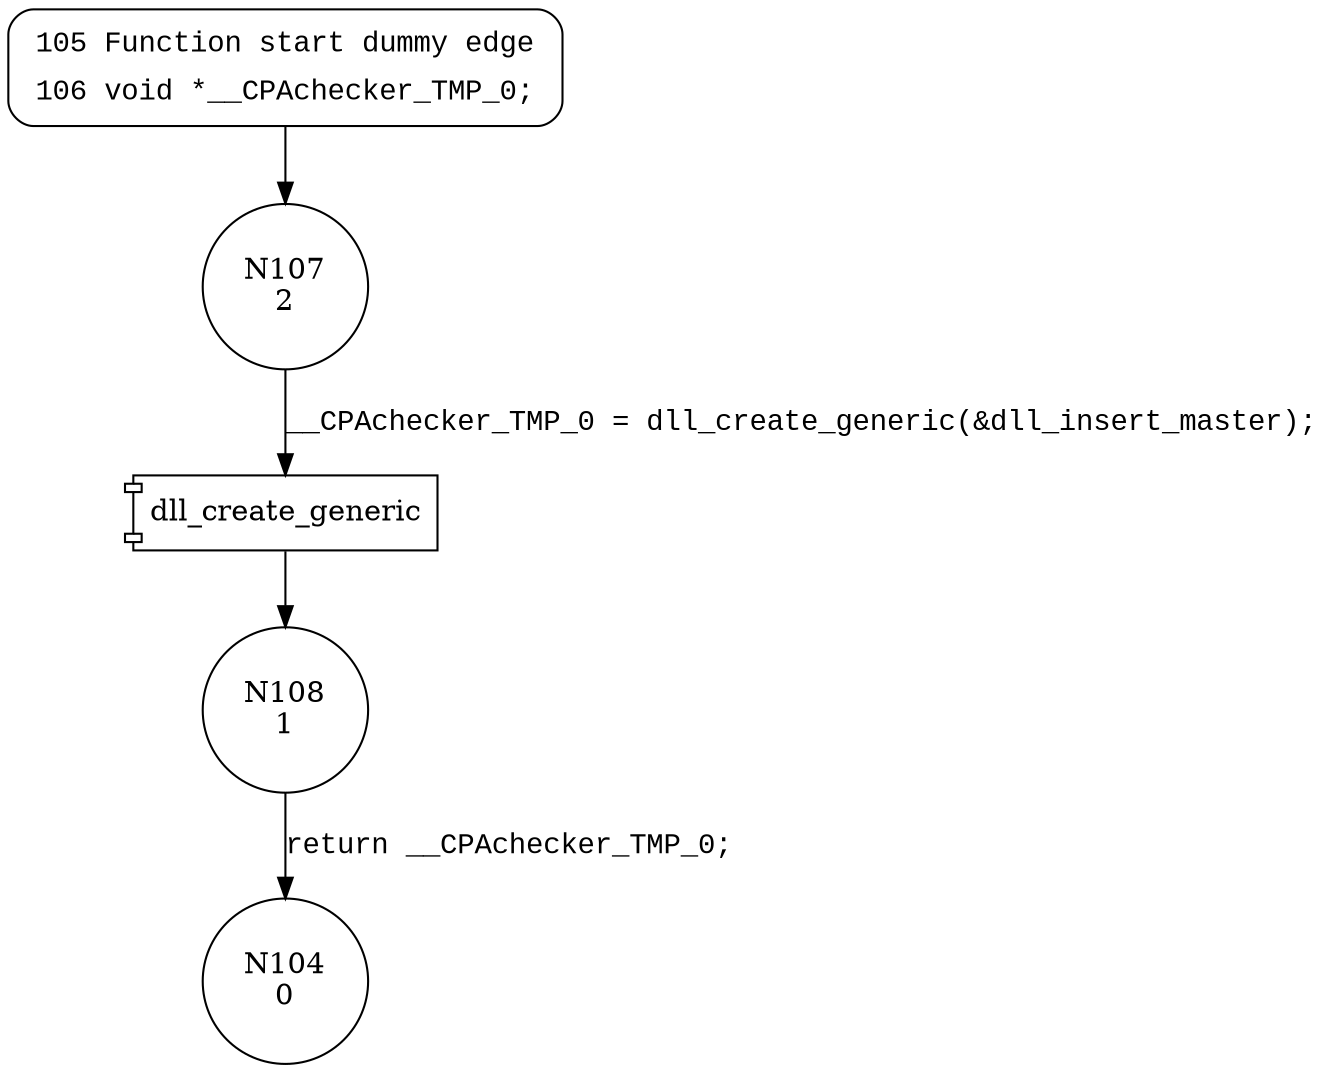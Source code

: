 digraph dll_create_master {
107 [shape="circle" label="N107\n2"]
108 [shape="circle" label="N108\n1"]
104 [shape="circle" label="N104\n0"]
105 [style="filled,bold" penwidth="1" fillcolor="white" fontname="Courier New" shape="Mrecord" label=<<table border="0" cellborder="0" cellpadding="3" bgcolor="white"><tr><td align="right">105</td><td align="left">Function start dummy edge</td></tr><tr><td align="right">106</td><td align="left">void *__CPAchecker_TMP_0;</td></tr></table>>]
105 -> 107[label=""]
100002 [shape="component" label="dll_create_generic"]
107 -> 100002 [label="__CPAchecker_TMP_0 = dll_create_generic(&dll_insert_master);" fontname="Courier New"]
100002 -> 108 [label="" fontname="Courier New"]
108 -> 104 [label="return __CPAchecker_TMP_0;" fontname="Courier New"]
}